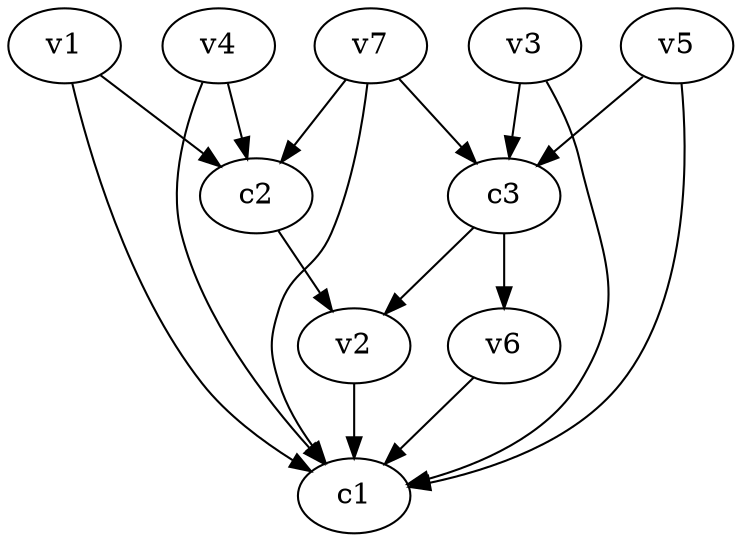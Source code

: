 strict digraph  {
c1;
c2;
c3;
v1;
v2;
v3;
v4;
v5;
v6;
v7;
c2 -> v2  [weight=1];
c3 -> v6  [weight=1];
c3 -> v2  [weight=1];
v1 -> c2  [weight=1];
v1 -> c1  [weight=1];
v2 -> c1  [weight=1];
v3 -> c3  [weight=1];
v3 -> c1  [weight=1];
v4 -> c2  [weight=1];
v4 -> c1  [weight=1];
v5 -> c1  [weight=1];
v5 -> c3  [weight=1];
v6 -> c1  [weight=1];
v7 -> c2  [weight=1];
v7 -> c1  [weight=1];
v7 -> c3  [weight=1];
}
